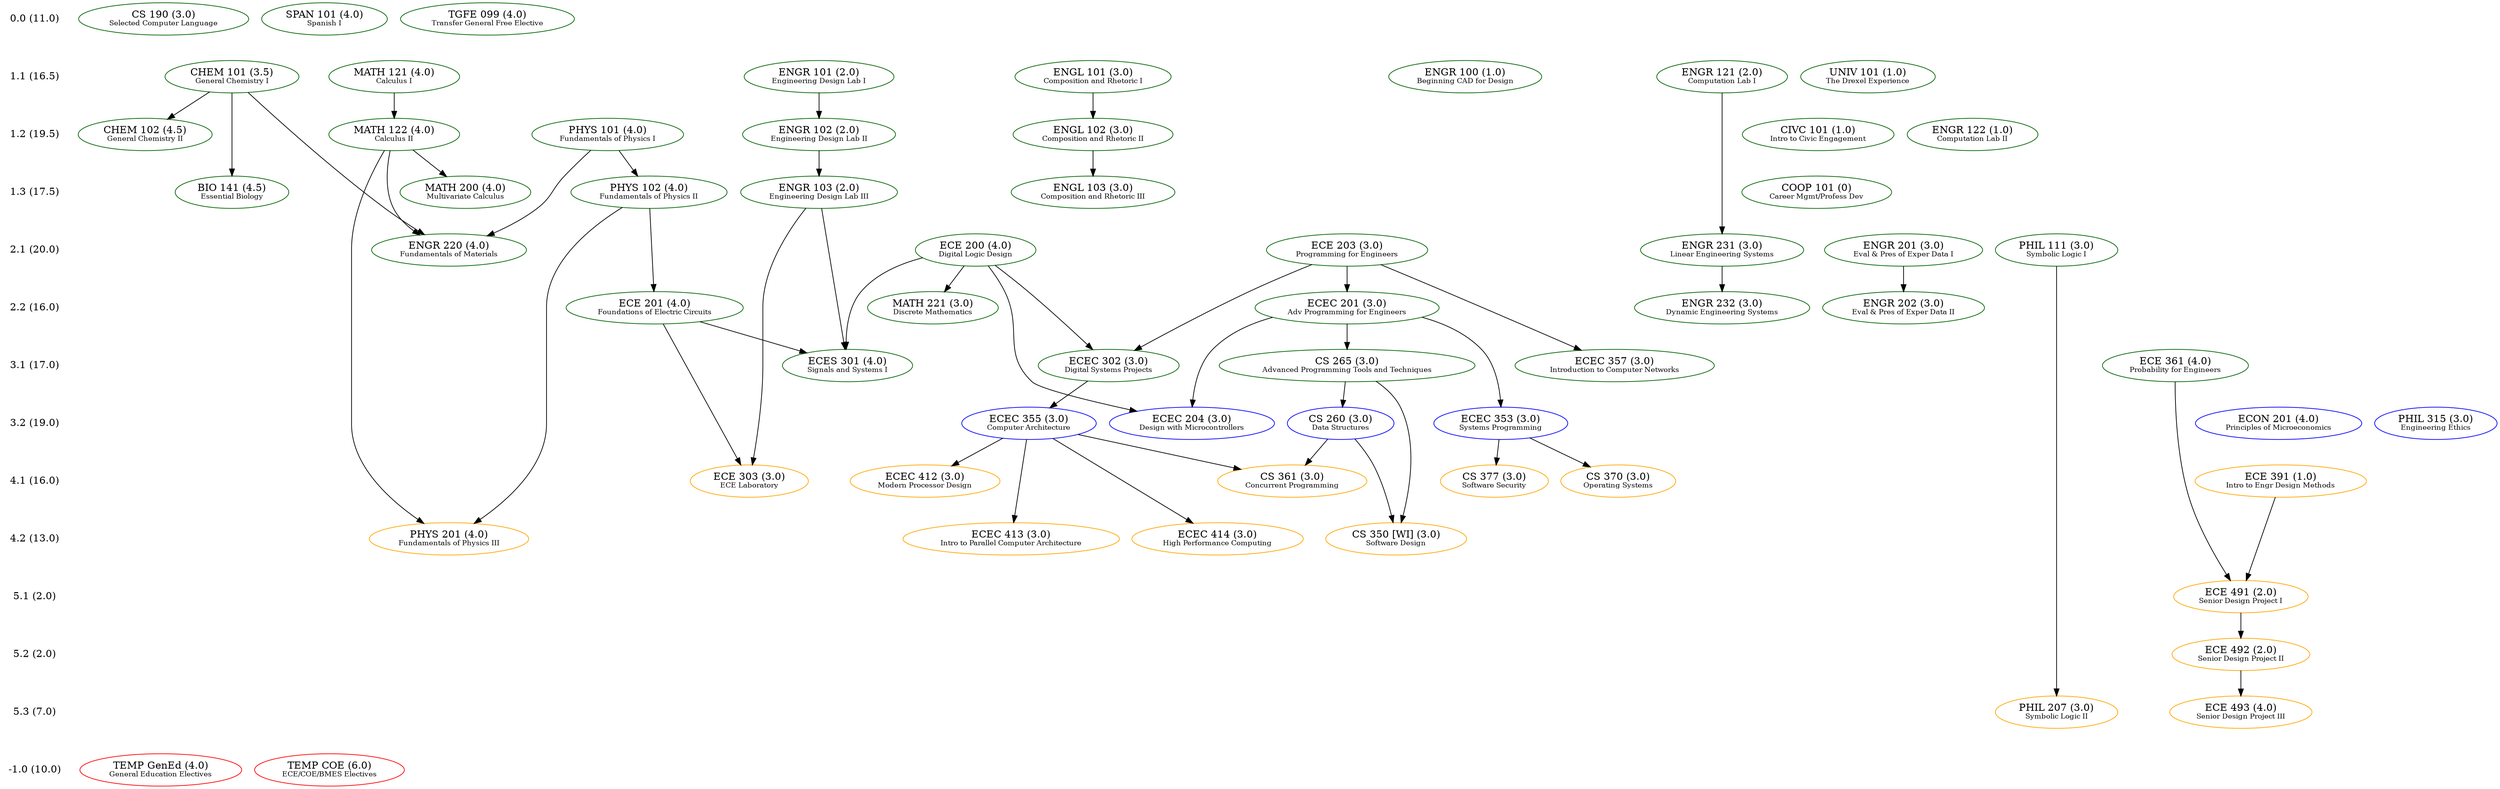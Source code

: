 digraph Classes {
	newrank=true
	0.0 [label="0.0 (11.0)" shape=plaintext]
	"CS 190" [label=<CS 190 (3.0)<BR /><FONT POINT-SIZE="10">Selected Computer Language</FONT>> color=darkgreen]
	"SPAN 101" [label=<SPAN 101 (4.0)<BR /><FONT POINT-SIZE="10">Spanish I</FONT>> color=darkgreen]
	"TGFE 099" [label=<TGFE 099 (4.0)<BR /><FONT POINT-SIZE="10">Transfer General Free Elective</FONT>> color=darkgreen]
	1.1 [label="1.1 (16.5)" shape=plaintext]
	0.0 -> 1.1 [style=invis]
	"CHEM 101" [label=<CHEM 101 (3.5)<BR /><FONT POINT-SIZE="10">General Chemistry I</FONT>> color=darkgreen]
	"ENGL 101" [label=<ENGL 101 (3.0)<BR /><FONT POINT-SIZE="10">Composition and Rhetoric I</FONT>> color=darkgreen]
	"ENGR 100" [label=<ENGR 100 (1.0)<BR /><FONT POINT-SIZE="10">Beginning CAD for Design</FONT>> color=darkgreen]
	"ENGR 101" [label=<ENGR 101 (2.0)<BR /><FONT POINT-SIZE="10">Engineering Design Lab I</FONT>> color=darkgreen]
	"ENGR 121" [label=<ENGR 121 (2.0)<BR /><FONT POINT-SIZE="10">Computation Lab I</FONT>> color=darkgreen]
	"MATH 121" [label=<MATH 121 (4.0)<BR /><FONT POINT-SIZE="10">Calculus I</FONT>> color=darkgreen]
	"UNIV 101" [label=<UNIV 101 (1.0)<BR /><FONT POINT-SIZE="10">The Drexel Experience</FONT>> color=darkgreen]
	1.2 [label="1.2 (19.5)" shape=plaintext]
	1.1 -> 1.2 [style=invis]
	"CHEM 102" [label=<CHEM 102 (4.5)<BR /><FONT POINT-SIZE="10">General Chemistry II</FONT>> color=darkgreen]
	"CHEM 101" -> "CHEM 102"
	"CIVC 101" [label=<CIVC 101 (1.0)<BR /><FONT POINT-SIZE="10">Intro to Civic Engagement</FONT>> color=darkgreen]
	"ENGL 102" [label=<ENGL 102 (3.0)<BR /><FONT POINT-SIZE="10">Composition and Rhetoric II</FONT>> color=darkgreen]
	"ENGL 101" -> "ENGL 102"
	"ENGR 102" [label=<ENGR 102 (2.0)<BR /><FONT POINT-SIZE="10">Engineering Design Lab II</FONT>> color=darkgreen]
	"ENGR 101" -> "ENGR 102"
	"ENGR 122" [label=<ENGR 122 (1.0)<BR /><FONT POINT-SIZE="10">Computation Lab II</FONT>> color=darkgreen]
	"MATH 122" [label=<MATH 122 (4.0)<BR /><FONT POINT-SIZE="10">Calculus II</FONT>> color=darkgreen]
	"MATH 121" -> "MATH 122"
	"PHYS 101" [label=<PHYS 101 (4.0)<BR /><FONT POINT-SIZE="10">Fundamentals of Physics I</FONT>> color=darkgreen]
	1.3 [label="1.3 (17.5)" shape=plaintext]
	1.2 -> 1.3 [style=invis]
	"BIO 141" [label=<BIO 141 (4.5)<BR /><FONT POINT-SIZE="10">Essential Biology</FONT>> color=darkgreen]
	"CHEM 101" -> "BIO 141"
	"COOP 101" [label=<COOP 101 (0)<BR /><FONT POINT-SIZE="10">Career Mgmt/Profess Dev</FONT>> color=darkgreen]
	"ENGL 103" [label=<ENGL 103 (3.0)<BR /><FONT POINT-SIZE="10">Composition and Rhetoric III</FONT>> color=darkgreen]
	"ENGL 102" -> "ENGL 103"
	"ENGR 103" [label=<ENGR 103 (2.0)<BR /><FONT POINT-SIZE="10">Engineering Design Lab III</FONT>> color=darkgreen]
	"ENGR 102" -> "ENGR 103"
	"MATH 200" [label=<MATH 200 (4.0)<BR /><FONT POINT-SIZE="10">Multivariate Calculus</FONT>> color=darkgreen]
	"MATH 122" -> "MATH 200"
	"PHYS 102" [label=<PHYS 102 (4.0)<BR /><FONT POINT-SIZE="10">Fundamentals of Physics II</FONT>> color=darkgreen]
	"PHYS 101" -> "PHYS 102"
	2.1 [label="2.1 (20.0)" shape=plaintext]
	1.3 -> 2.1 [style=invis]
	"ECE 200" [label=<ECE 200 (4.0)<BR /><FONT POINT-SIZE="10">Digital Logic Design</FONT>> color=darkgreen]
	"ECE 203" [label=<ECE 203 (3.0)<BR /><FONT POINT-SIZE="10">Programming for Engineers</FONT>> color=darkgreen]
	"ENGR 201" [label=<ENGR 201 (3.0)<BR /><FONT POINT-SIZE="10">Eval &amp; Pres of Exper Data I</FONT>> color=darkgreen]
	"ENGR 220" [label=<ENGR 220 (4.0)<BR /><FONT POINT-SIZE="10">Fundamentals of Materials</FONT>> color=darkgreen]
	"CHEM 101" -> "ENGR 220"
	"MATH 122" -> "ENGR 220"
	"PHYS 101" -> "ENGR 220"
	"ENGR 231" [label=<ENGR 231 (3.0)<BR /><FONT POINT-SIZE="10">Linear Engineering Systems</FONT>> color=darkgreen]
	"ENGR 121" -> "ENGR 231"
	"PHIL 111" [label=<PHIL 111 (3.0)<BR /><FONT POINT-SIZE="10">Symbolic Logic I</FONT>> color=darkgreen]
	2.2 [label="2.2 (16.0)" shape=plaintext]
	2.1 -> 2.2 [style=invis]
	"ECE 201" [label=<ECE 201 (4.0)<BR /><FONT POINT-SIZE="10">Foundations of Electric Circuits</FONT>> color=darkgreen]
	"PHYS 102" -> "ECE 201"
	"ECEC 201" [label=<ECEC 201 (3.0)<BR /><FONT POINT-SIZE="10">Adv Programming for Engineers</FONT>> color=darkgreen]
	"ECE 203" -> "ECEC 201"
	"ENGR 202" [label=<ENGR 202 (3.0)<BR /><FONT POINT-SIZE="10">	Eval &amp; Pres of Exper Data II</FONT>> color=darkgreen]
	"ENGR 201" -> "ENGR 202"
	"ENGR 232" [label=<ENGR 232 (3.0)<BR /><FONT POINT-SIZE="10">Dynamic Engineering Systems</FONT>> color=darkgreen]
	"ENGR 231" -> "ENGR 232"
	"MATH 221" [label=<MATH 221 (3.0)<BR /><FONT POINT-SIZE="10">Discrete Mathematics</FONT>> color=darkgreen]
	"ECE 200" -> "MATH 221"
	3.1 [label="3.1 (17.0)" shape=plaintext]
	2.2 -> 3.1 [style=invis]
	"CS 265" [label=<CS 265 (3.0)<BR /><FONT POINT-SIZE="10">Advanced Programming Tools and Techniques</FONT>> color=darkgreen]
	"ECEC 201" -> "CS 265"
	"ECE 361" [label=<ECE 361 (4.0)<BR /><FONT POINT-SIZE="10">Probability for Engineers</FONT>> color=darkgreen]
	"ECEC 302" [label=<ECEC 302 (3.0)<BR /><FONT POINT-SIZE="10">Digital Systems Projects</FONT>> color=darkgreen]
	"ECE 203" -> "ECEC 302"
	"ECE 200" -> "ECEC 302"
	"ECEC 357" [label=<ECEC 357 (3.0)<BR /><FONT POINT-SIZE="10">Introduction to Computer Networks</FONT>> color=darkgreen]
	"ECE 203" -> "ECEC 357"
	"ECES 301" [label=<ECES 301 (4.0)<BR /><FONT POINT-SIZE="10">Signals and Systems I</FONT>> color=darkgreen]
	"ECE 200" -> "ECES 301"
	"ECE 201" -> "ECES 301"
	"ENGR 103" -> "ECES 301"
	3.2 [label="3.2 (19.0)" shape=plaintext]
	3.1 -> 3.2 [style=invis]
	"CS 260" [label=<CS 260 (3.0)<BR /><FONT POINT-SIZE="10">Data Structures</FONT>> color=blue]
	"CS 265" -> "CS 260"
	"ECEC 204" [label=<ECEC 204 (3.0)<BR /><FONT POINT-SIZE="10">Design with Microcontrollers</FONT>> color=blue]
	"ECE 200" -> "ECEC 204"
	"ECEC 201" -> "ECEC 204"
	"ECEC 353" [label=<ECEC 353 (3.0)<BR /><FONT POINT-SIZE="10">Systems Programming</FONT>> color=blue]
	"ECEC 201" -> "ECEC 353"
	"ECEC 355" [label=<ECEC 355 (3.0)<BR /><FONT POINT-SIZE="10">Computer Architecture</FONT>> color=blue]
	"ECEC 302" -> "ECEC 355"
	"ECON 201" [label=<ECON 201 (4.0)<BR /><FONT POINT-SIZE="10">Principles of Microeconomics</FONT>> color=blue]
	"PHIL 315" [label=<PHIL 315 (3.0)<BR /><FONT POINT-SIZE="10">Engineering Ethics</FONT>> color=blue]
	4.1 [label="4.1 (16.0)" shape=plaintext]
	3.2 -> 4.1 [style=invis]
	"CS 361" [label=<CS 361 (3.0)<BR /><FONT POINT-SIZE="10">Concurrent Programming</FONT>> color=orange]
	"CS 260" -> "CS 361"
	"ECEC 355" -> "CS 361"
	"CS 370" [label=<CS 370 (3.0)<BR /><FONT POINT-SIZE="10">Operating Systems</FONT>> color=orange]
	"ECEC 353" -> "CS 370"
	"CS 377" [label=<CS 377 (3.0)<BR /><FONT POINT-SIZE="10">Software Security</FONT>> color=orange]
	"ECEC 353" -> "CS 377"
	"ECE 303" [label=<ECE 303 (3.0)<BR /><FONT POINT-SIZE="10">ECE Laboratory</FONT>> color=orange]
	"ECE 201" -> "ECE 303"
	"ENGR 103" -> "ECE 303"
	"ECE 391" [label=<ECE 391 (1.0)<BR /><FONT POINT-SIZE="10">Intro to Engr Design Methods</FONT>> color=orange]
	"ECEC 412" [label=<ECEC 412 (3.0)<BR /><FONT POINT-SIZE="10">Modern Processor Design</FONT>> color=orange]
	"ECEC 355" -> "ECEC 412"
	4.2 [label="4.2 (13.0)" shape=plaintext]
	4.1 -> 4.2 [style=invis]
	"CS 350 [WI]" [label=<CS 350 [WI] (3.0)<BR /><FONT POINT-SIZE="10">Software Design</FONT>> color=orange]
	"CS 260" -> "CS 350 [WI]"
	"CS 265" -> "CS 350 [WI]"
	"ECEC 413" [label=<ECEC 413 (3.0)<BR /><FONT POINT-SIZE="10">Intro to Parallel Computer Architecture</FONT>> color=orange]
	"ECEC 355" -> "ECEC 413"
	"ECEC 414" [label=<ECEC 414 (3.0)<BR /><FONT POINT-SIZE="10">High Performance Computing</FONT>> color=orange]
	"ECEC 355" -> "ECEC 414"
	"PHYS 201" [label=<PHYS 201 (4.0)<BR /><FONT POINT-SIZE="10">Fundamentals of Physics III</FONT>> color=orange]
	"PHYS 102" -> "PHYS 201"
	"MATH 122" -> "PHYS 201"
	5.1 [label="5.1 (2.0)" shape=plaintext]
	4.2 -> 5.1 [style=invis]
	"ECE 491" [label=<ECE 491 (2.0)<BR /><FONT POINT-SIZE="10">Senior Design Project I</FONT>> color=orange]
	"ECE 391" -> "ECE 491"
	"ECE 361" -> "ECE 491"
	5.2 [label="5.2 (2.0)" shape=plaintext]
	5.1 -> 5.2 [style=invis]
	"ECE 492" [label=<ECE 492 (2.0)<BR /><FONT POINT-SIZE="10">Senior Design Project II</FONT>> color=orange]
	"ECE 491" -> "ECE 492"
	5.3 [label="5.3 (7.0)" shape=plaintext]
	5.2 -> 5.3 [style=invis]
	"ECE 493" [label=<ECE 493 (4.0)<BR /><FONT POINT-SIZE="10">Senior Design Project III</FONT>> color=orange]
	"ECE 492" -> "ECE 493"
	"PHIL 207" [label=<PHIL 207 (3.0)<BR /><FONT POINT-SIZE="10">Symbolic Logic II</FONT>> color=orange]
	"PHIL 111" -> "PHIL 207"
	-1.0 [label="-1.0 (10.0)" shape=plaintext]
	5.3 -> -1.0 [style=invis]
	"TEMP GenEd" [label=<TEMP GenEd (4.0)<BR /><FONT POINT-SIZE="10">General Education Electives</FONT>> color=red]
	"TEMP COE" [label=<TEMP COE (6.0)<BR /><FONT POINT-SIZE="10">ECE/COE/BMES Electives</FONT>> color=red]
	{rank=same; "0.0" "CS 190" "SPAN 101" "TGFE 099"}
	{rank=same; "1.1" "CHEM 101" "ENGL 101" "ENGR 100" "ENGR 101" "ENGR 121" "MATH 121" "UNIV 101"}
	{rank=same; "1.2" "CHEM 102" "CIVC 101" "ENGL 102" "ENGR 102" "ENGR 122" "MATH 122" "PHYS 101"}
	{rank=same; "1.3" "BIO 141" "COOP 101" "ENGL 103" "ENGR 103" "MATH 200" "PHYS 102"}
	{rank=same; "2.1" "ECE 200" "ECE 203" "ENGR 201" "ENGR 220" "ENGR 231" "PHIL 111"}
	{rank=same; "2.2" "ECE 201" "ECEC 201" "ENGR 202" "ENGR 232" "MATH 221"}
	{rank=same; "3.1" "CS 265" "ECE 361" "ECEC 302" "ECEC 357" "ECES 301"}
	{rank=same; "3.2" "CS 260" "ECEC 204" "ECEC 353" "ECEC 355" "ECON 201" "PHIL 315"}
	{rank=same; "4.1" "CS 361" "CS 370" "CS 377" "ECE 303" "ECE 391" "ECEC 412"}
	{rank=same; "4.2" "CS 350 [WI]" "ECEC 413" "ECEC 414" "PHYS 201"}
	{rank=same; "5.1" "ECE 491"}
	{rank=same; "5.2" "ECE 492"}
	{rank=same; "5.3" "ECE 493" "PHIL 207"}
	{rank=same; "-1.0" "TEMP GenEd" "TEMP COE"}
}
